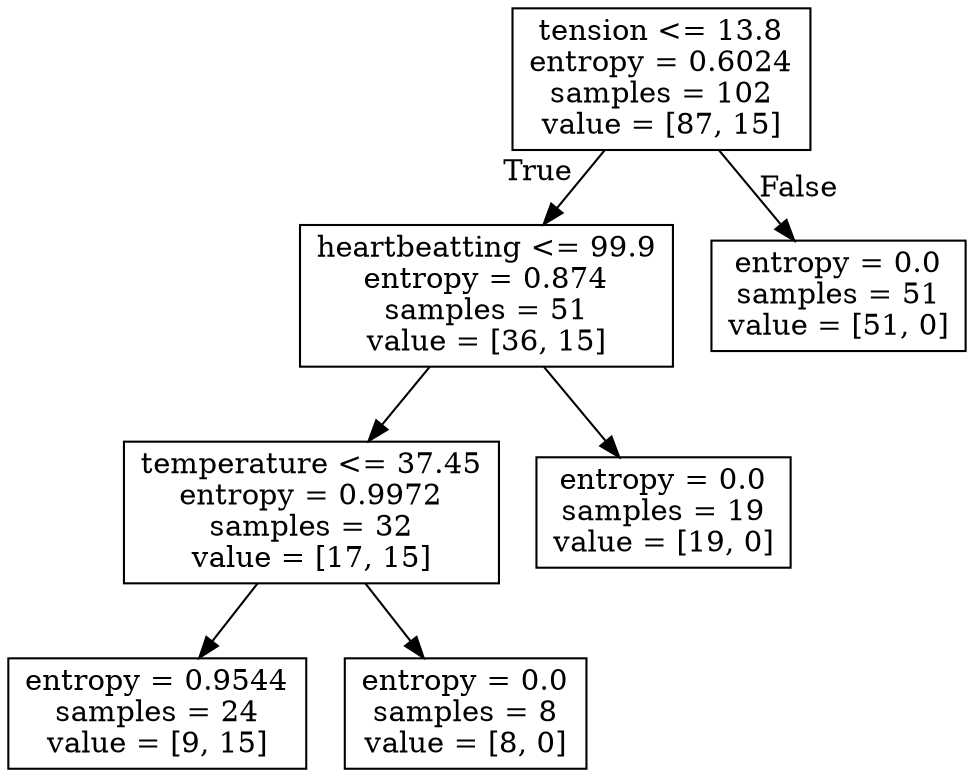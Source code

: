 digraph Tree {
node [shape=box] ;
0 [label="tension <= 13.8\nentropy = 0.6024\nsamples = 102\nvalue = [87, 15]"] ;
1 [label="heartbeatting <= 99.9\nentropy = 0.874\nsamples = 51\nvalue = [36, 15]"] ;
0 -> 1 [labeldistance=2.5, labelangle=45, headlabel="True"] ;
2 [label="temperature <= 37.45\nentropy = 0.9972\nsamples = 32\nvalue = [17, 15]"] ;
1 -> 2 ;
3 [label="entropy = 0.9544\nsamples = 24\nvalue = [9, 15]"] ;
2 -> 3 ;
4 [label="entropy = 0.0\nsamples = 8\nvalue = [8, 0]"] ;
2 -> 4 ;
5 [label="entropy = 0.0\nsamples = 19\nvalue = [19, 0]"] ;
1 -> 5 ;
6 [label="entropy = 0.0\nsamples = 51\nvalue = [51, 0]"] ;
0 -> 6 [labeldistance=2.5, labelangle=-45, headlabel="False"] ;
}